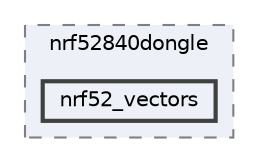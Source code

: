 digraph "/home/mj/Desktop/IoT-Chat-Digitalization/Dongle/gnrc_border_router/bin/nrf52840dongle/nrf52_vectors"
{
 // LATEX_PDF_SIZE
  bgcolor="transparent";
  edge [fontname=Helvetica,fontsize=10,labelfontname=Helvetica,labelfontsize=10];
  node [fontname=Helvetica,fontsize=10,shape=box,height=0.2,width=0.4];
  compound=true
  subgraph clusterdir_9941f7556d96a0e17fefe82cd217bc3a {
    graph [ bgcolor="#edf0f7", pencolor="grey50", label="nrf52840dongle", fontname=Helvetica,fontsize=10 style="filled,dashed", URL="dir_9941f7556d96a0e17fefe82cd217bc3a.html",tooltip=""]
  dir_076c7345bff369c2e58076b3cd5b7dc0 [label="nrf52_vectors", fillcolor="#edf0f7", color="grey25", style="filled,bold", URL="dir_076c7345bff369c2e58076b3cd5b7dc0.html",tooltip=""];
  }
}
